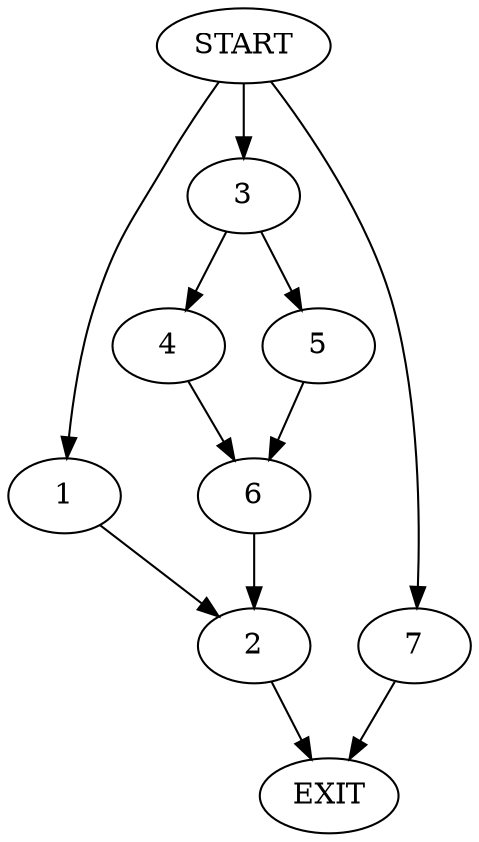 digraph {
0 [label="START"]
8 [label="EXIT"]
0 -> 1
1 -> 2
2 -> 8
0 -> 3
3 -> 4
3 -> 5
5 -> 6
4 -> 6
6 -> 2
0 -> 7
7 -> 8
}
